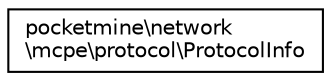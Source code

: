 digraph "Graphical Class Hierarchy"
{
 // INTERACTIVE_SVG=YES
 // LATEX_PDF_SIZE
  edge [fontname="Helvetica",fontsize="10",labelfontname="Helvetica",labelfontsize="10"];
  node [fontname="Helvetica",fontsize="10",shape=record];
  rankdir="LR";
  Node0 [label="pocketmine\\network\l\\mcpe\\protocol\\ProtocolInfo",height=0.2,width=0.4,color="black", fillcolor="white", style="filled",URL="$db/dab/classpocketmine_1_1network_1_1mcpe_1_1protocol_1_1_protocol_info.html",tooltip=" "];
}
